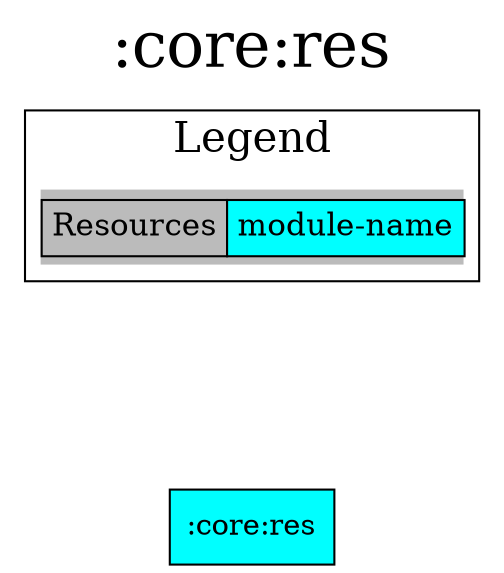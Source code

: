 digraph {
edge ["dir"="forward"]
graph ["dpi"="100","label"=":core:res","labelloc"="t","fontsize"="30","ranksep"="1.5","rankdir"="TB"]
node ["style"="filled"]
":core:res" ["shape"="box","fillcolor"="#00FFFF"]
{
edge ["dir"="none"]
graph ["rank"="same"]
":core:res"
}
subgraph "cluster_legend" {
edge ["dir"="none"]
graph ["label"="Legend","fontsize"="20"]
"Legend" ["style"="filled","fillcolor"="#bbbbbb","shape"="none","margin"="0","fontsize"="15","label"=<
<TABLE BORDER="0" CELLBORDER="1" CELLSPACING="0" CELLPADDING="4">
<TR><TD>Resources</TD><TD BGCOLOR="#00FFFF">module-name</TD></TR>
</TABLE>
>]
} -> ":core:res" ["style"="invis"]
}

